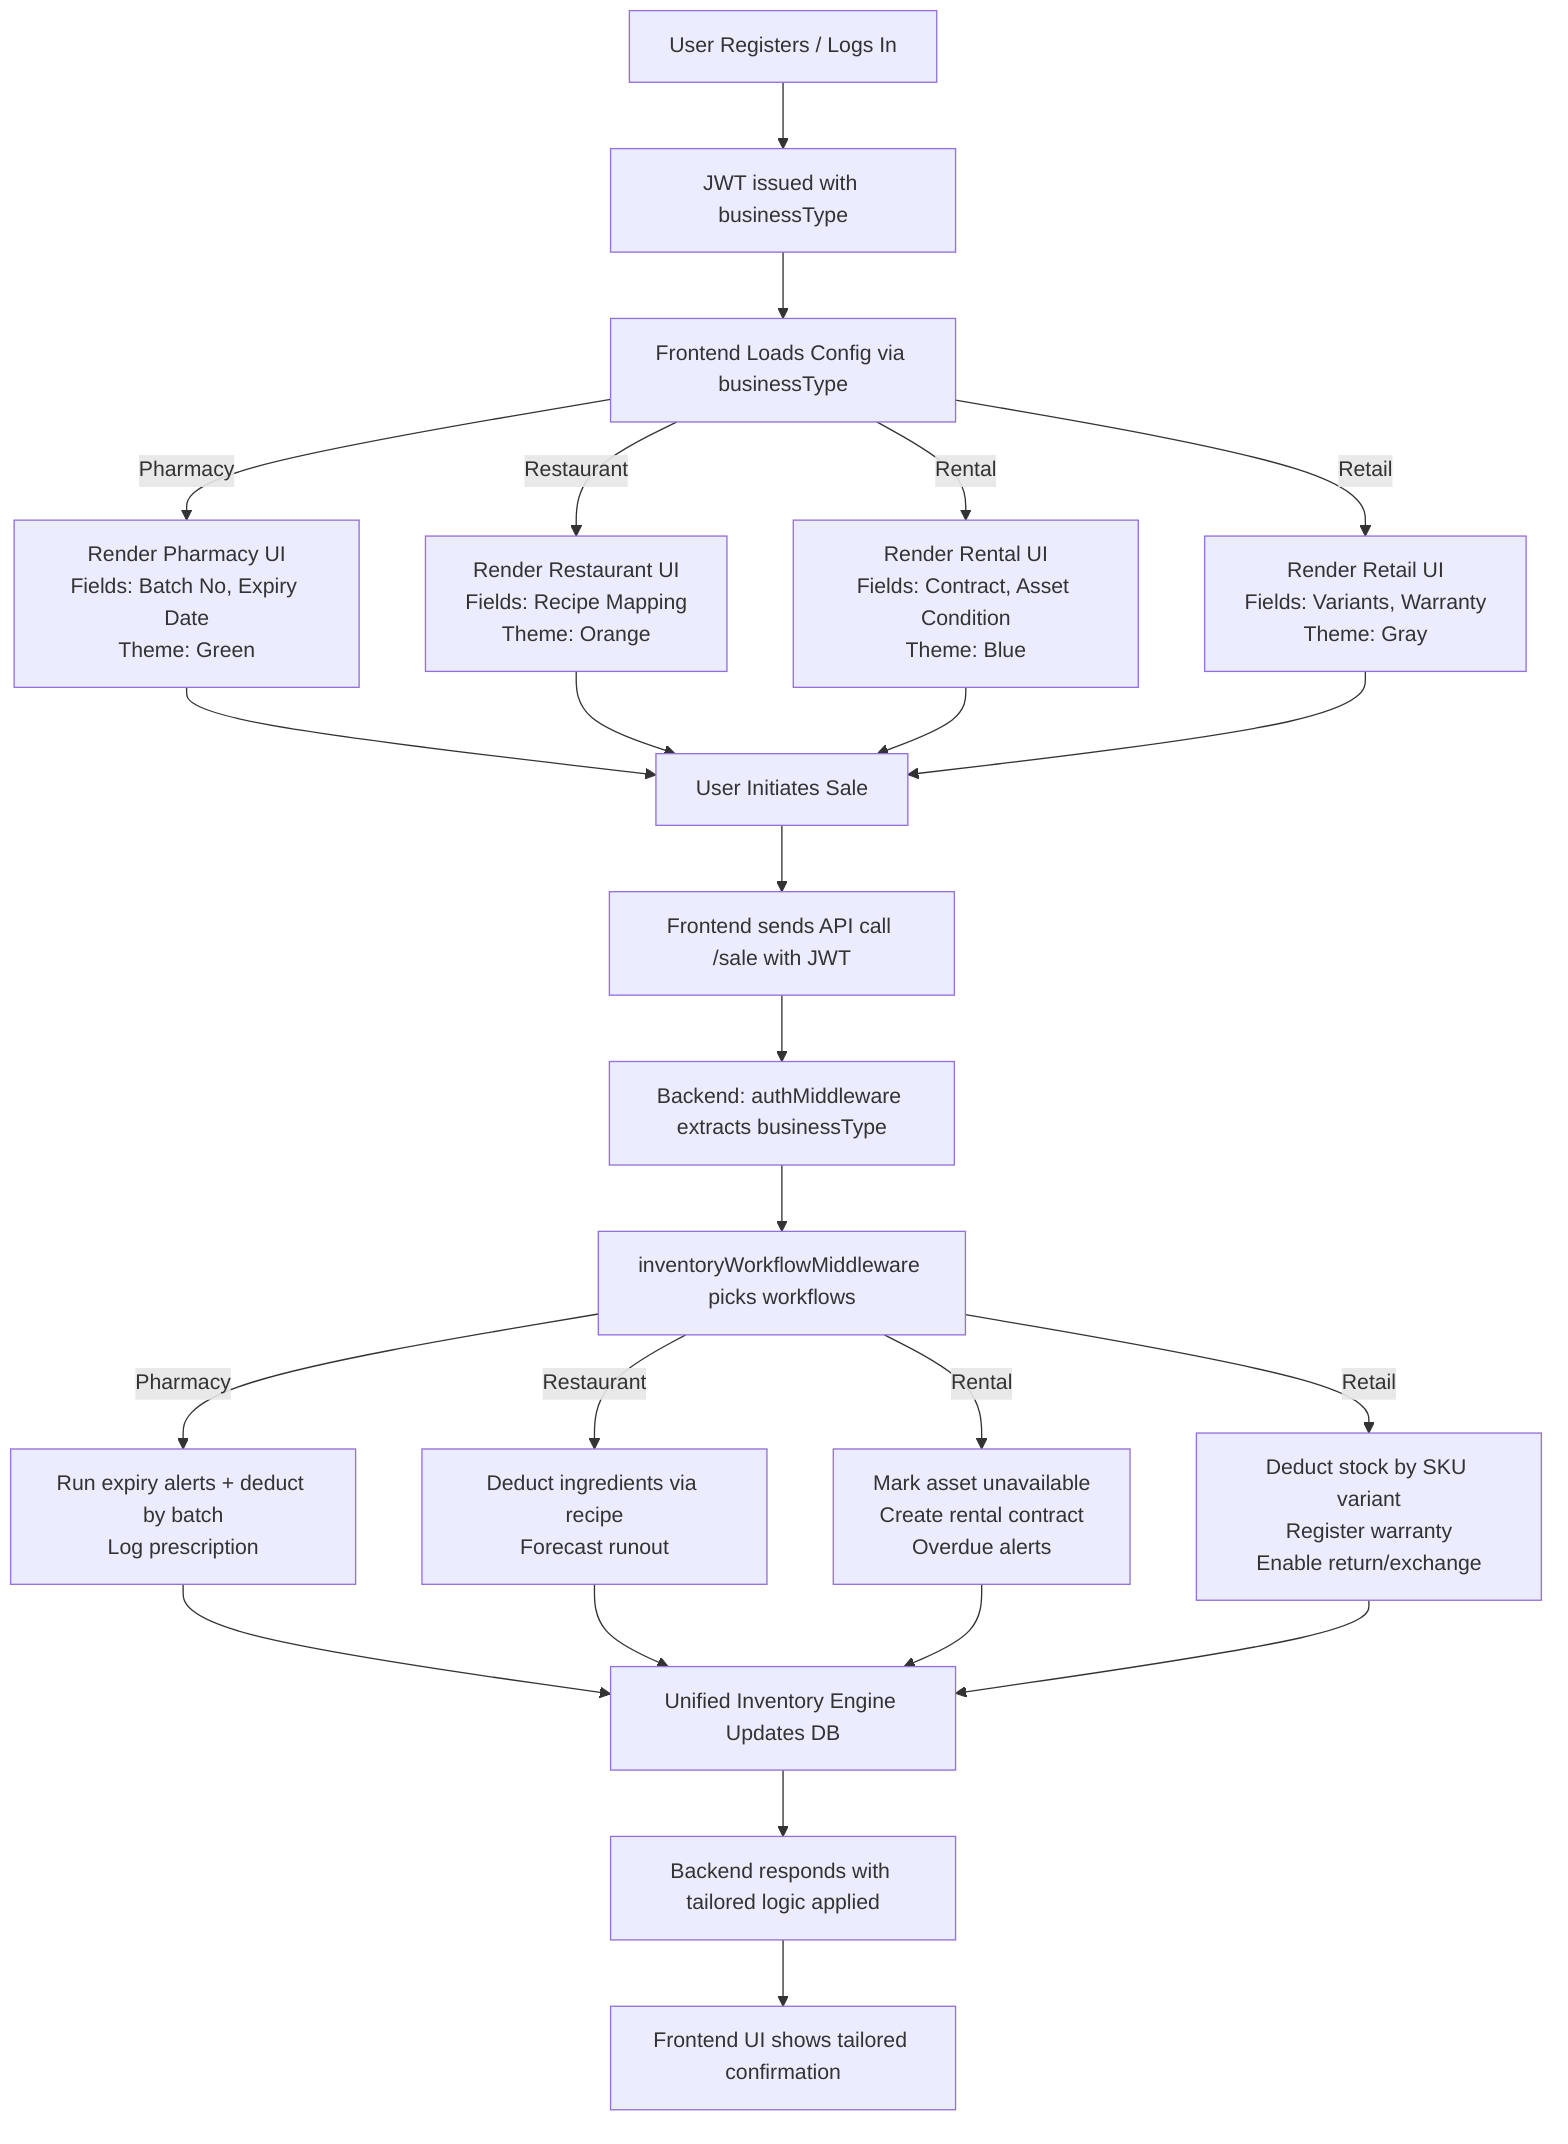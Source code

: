flowchart TD
    %% Onboarding & Setup
    A[User Registers / Logs In] --> B[JWT issued with businessType]
    B --> C[Frontend Loads Config via businessType]
    C -->|Pharmacy| D1[Render Pharmacy UI<br/>Fields: Batch No, Expiry Date<br/>Theme: Green]
    C -->|Restaurant| D2[Render Restaurant UI<br/>Fields: Recipe Mapping<br/>Theme: Orange]
    C -->|Rental| D3[Render Rental UI<br/>Fields: Contract, Asset Condition<br/>Theme: Blue]
    C -->|Retail| D4[Render Retail UI<br/>Fields: Variants, Warranty<br/>Theme: Gray]

    %% Sale Flow
    D1 --> E[User Initiates Sale]
    D2 --> E
    D3 --> E
    D4 --> E

    E --> F[Frontend sends API call /sale with JWT]
    F --> G[Backend: authMiddleware extracts businessType]
    G --> H[inventoryWorkflowMiddleware picks workflows]

    %% Backend Workflow Branches
    H -->|Pharmacy| I1[Run expiry alerts + deduct by batch<br/>Log prescription]
    H -->|Restaurant| I2[Deduct ingredients via recipe<br/>Forecast runout]
    H -->|Rental| I3[Mark asset unavailable<br/>Create rental contract<br/>Overdue alerts]
    H -->|Retail| I4[Deduct stock by SKU variant<br/>Register warranty<br/>Enable return/exchange]

    %% Final Response
    I1 --> J[Unified Inventory Engine Updates DB]
    I2 --> J
    I3 --> J
    I4 --> J

    J --> K[Backend responds with tailored logic applied]
    K --> L[Frontend UI shows tailored confirmation]